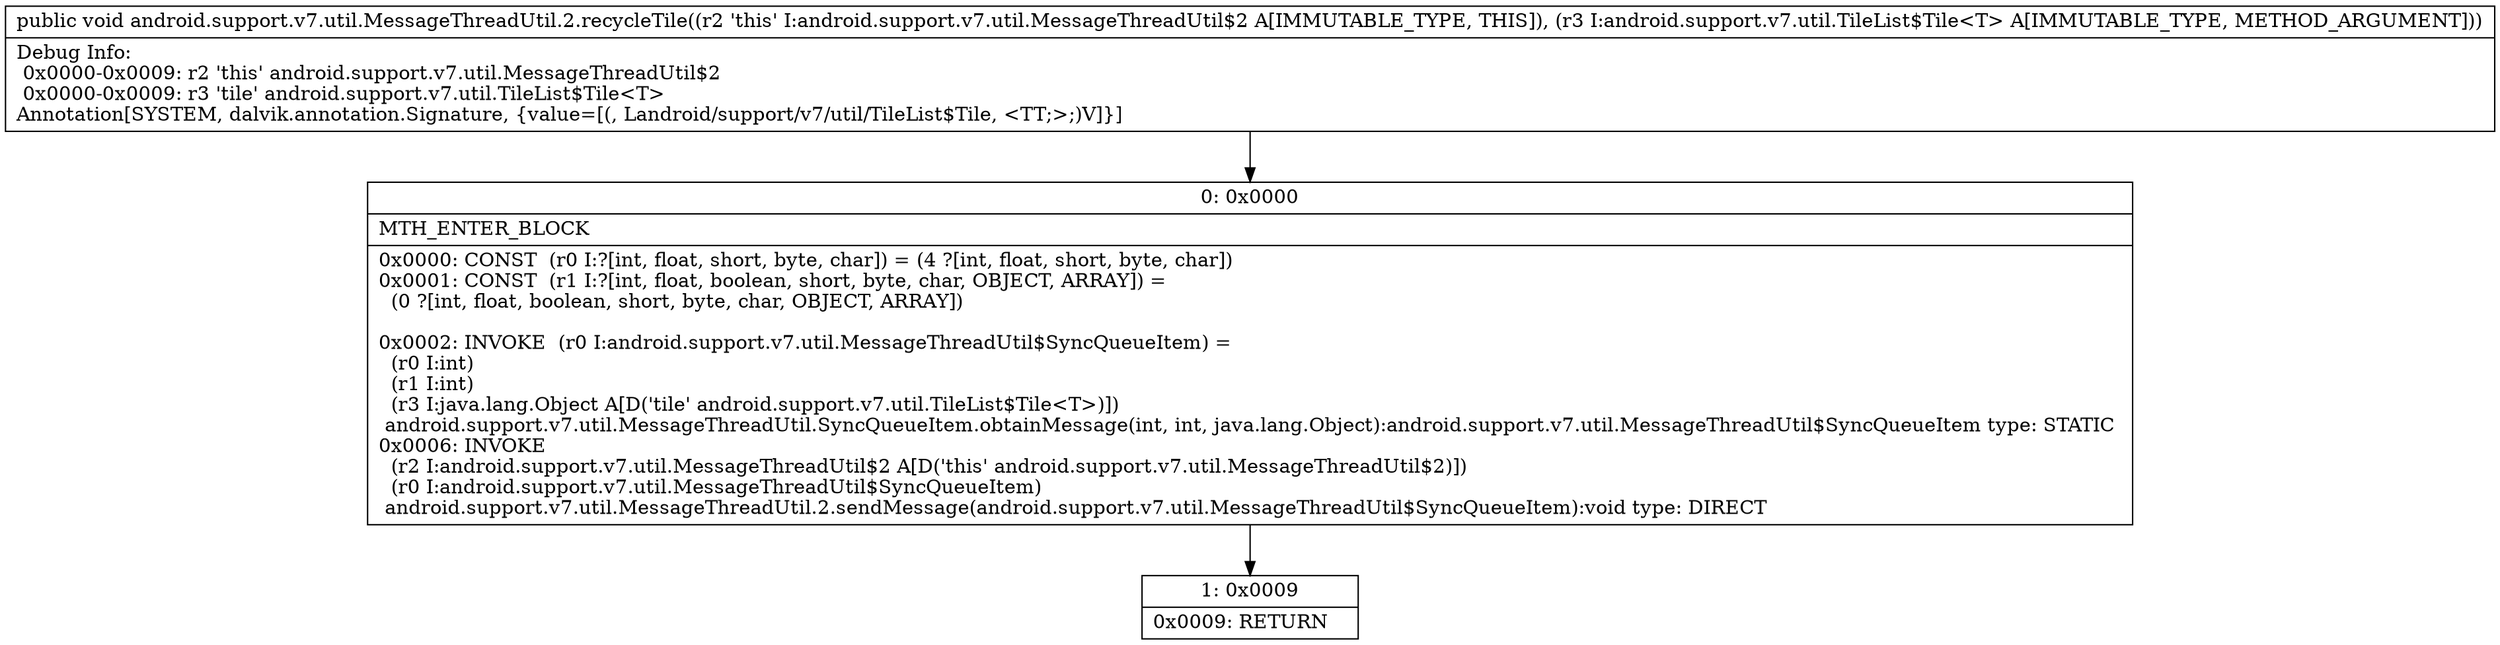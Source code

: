 digraph "CFG forandroid.support.v7.util.MessageThreadUtil.2.recycleTile(Landroid\/support\/v7\/util\/TileList$Tile;)V" {
Node_0 [shape=record,label="{0\:\ 0x0000|MTH_ENTER_BLOCK\l|0x0000: CONST  (r0 I:?[int, float, short, byte, char]) = (4 ?[int, float, short, byte, char]) \l0x0001: CONST  (r1 I:?[int, float, boolean, short, byte, char, OBJECT, ARRAY]) = \l  (0 ?[int, float, boolean, short, byte, char, OBJECT, ARRAY])\l \l0x0002: INVOKE  (r0 I:android.support.v7.util.MessageThreadUtil$SyncQueueItem) = \l  (r0 I:int)\l  (r1 I:int)\l  (r3 I:java.lang.Object A[D('tile' android.support.v7.util.TileList$Tile\<T\>)])\l android.support.v7.util.MessageThreadUtil.SyncQueueItem.obtainMessage(int, int, java.lang.Object):android.support.v7.util.MessageThreadUtil$SyncQueueItem type: STATIC \l0x0006: INVOKE  \l  (r2 I:android.support.v7.util.MessageThreadUtil$2 A[D('this' android.support.v7.util.MessageThreadUtil$2)])\l  (r0 I:android.support.v7.util.MessageThreadUtil$SyncQueueItem)\l android.support.v7.util.MessageThreadUtil.2.sendMessage(android.support.v7.util.MessageThreadUtil$SyncQueueItem):void type: DIRECT \l}"];
Node_1 [shape=record,label="{1\:\ 0x0009|0x0009: RETURN   \l}"];
MethodNode[shape=record,label="{public void android.support.v7.util.MessageThreadUtil.2.recycleTile((r2 'this' I:android.support.v7.util.MessageThreadUtil$2 A[IMMUTABLE_TYPE, THIS]), (r3 I:android.support.v7.util.TileList$Tile\<T\> A[IMMUTABLE_TYPE, METHOD_ARGUMENT]))  | Debug Info:\l  0x0000\-0x0009: r2 'this' android.support.v7.util.MessageThreadUtil$2\l  0x0000\-0x0009: r3 'tile' android.support.v7.util.TileList$Tile\<T\>\lAnnotation[SYSTEM, dalvik.annotation.Signature, \{value=[(, Landroid\/support\/v7\/util\/TileList$Tile, \<TT;\>;)V]\}]\l}"];
MethodNode -> Node_0;
Node_0 -> Node_1;
}

